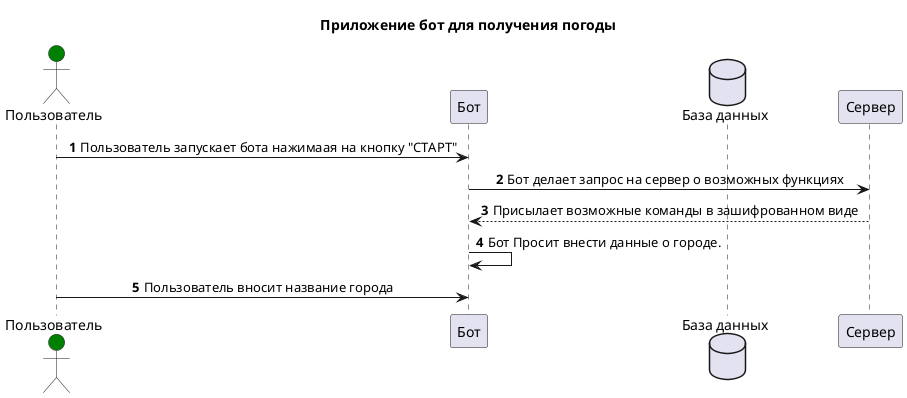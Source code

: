 @startuml
skinparam{
    Maxessagesize 150
}
skinparam sequence{
    ParticipantPadding 30
    MessageAlign center
}
Actor "Пользователь" as User  #green
participant "Бот" as Bot
database "База данных" as db order 8
participant "Сервер" as Server order 10
/' participant "Клиентское приложение для водителей" as Driver order 30 #5f5 '/

/'queue "WebSocket" as br order 20'/
autonumber
skinparam{
    Maxessagesize 200
}
skinparam sequence{
    ParticipantPadding 30
    MessageAlign center
}
title "Приложение бот для получения погоды"
User -> Bot :Пользователь запускает бота нажимаая на кнопку "СТАРТ"
Bot -> Server: Бот делает запрос на сервер о возможных функциях
Server --> Bot: Присылает возможные команды в зашифрованном виде
Bot ->Bot: Бот Просит внести данные о городе.
User-> Bot: Пользователь вносит название города


@enduml